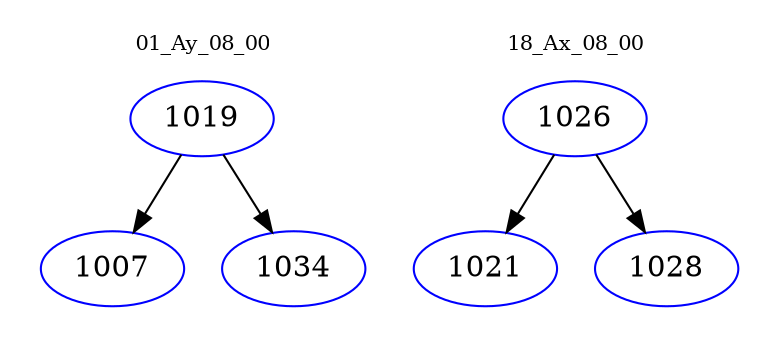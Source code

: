 digraph{
subgraph cluster_0 {
color = white
label = "01_Ay_08_00";
fontsize=10;
T0_1019 [label="1019", color="blue"]
T0_1019 -> T0_1007 [color="black"]
T0_1007 [label="1007", color="blue"]
T0_1019 -> T0_1034 [color="black"]
T0_1034 [label="1034", color="blue"]
}
subgraph cluster_1 {
color = white
label = "18_Ax_08_00";
fontsize=10;
T1_1026 [label="1026", color="blue"]
T1_1026 -> T1_1021 [color="black"]
T1_1021 [label="1021", color="blue"]
T1_1026 -> T1_1028 [color="black"]
T1_1028 [label="1028", color="blue"]
}
}
